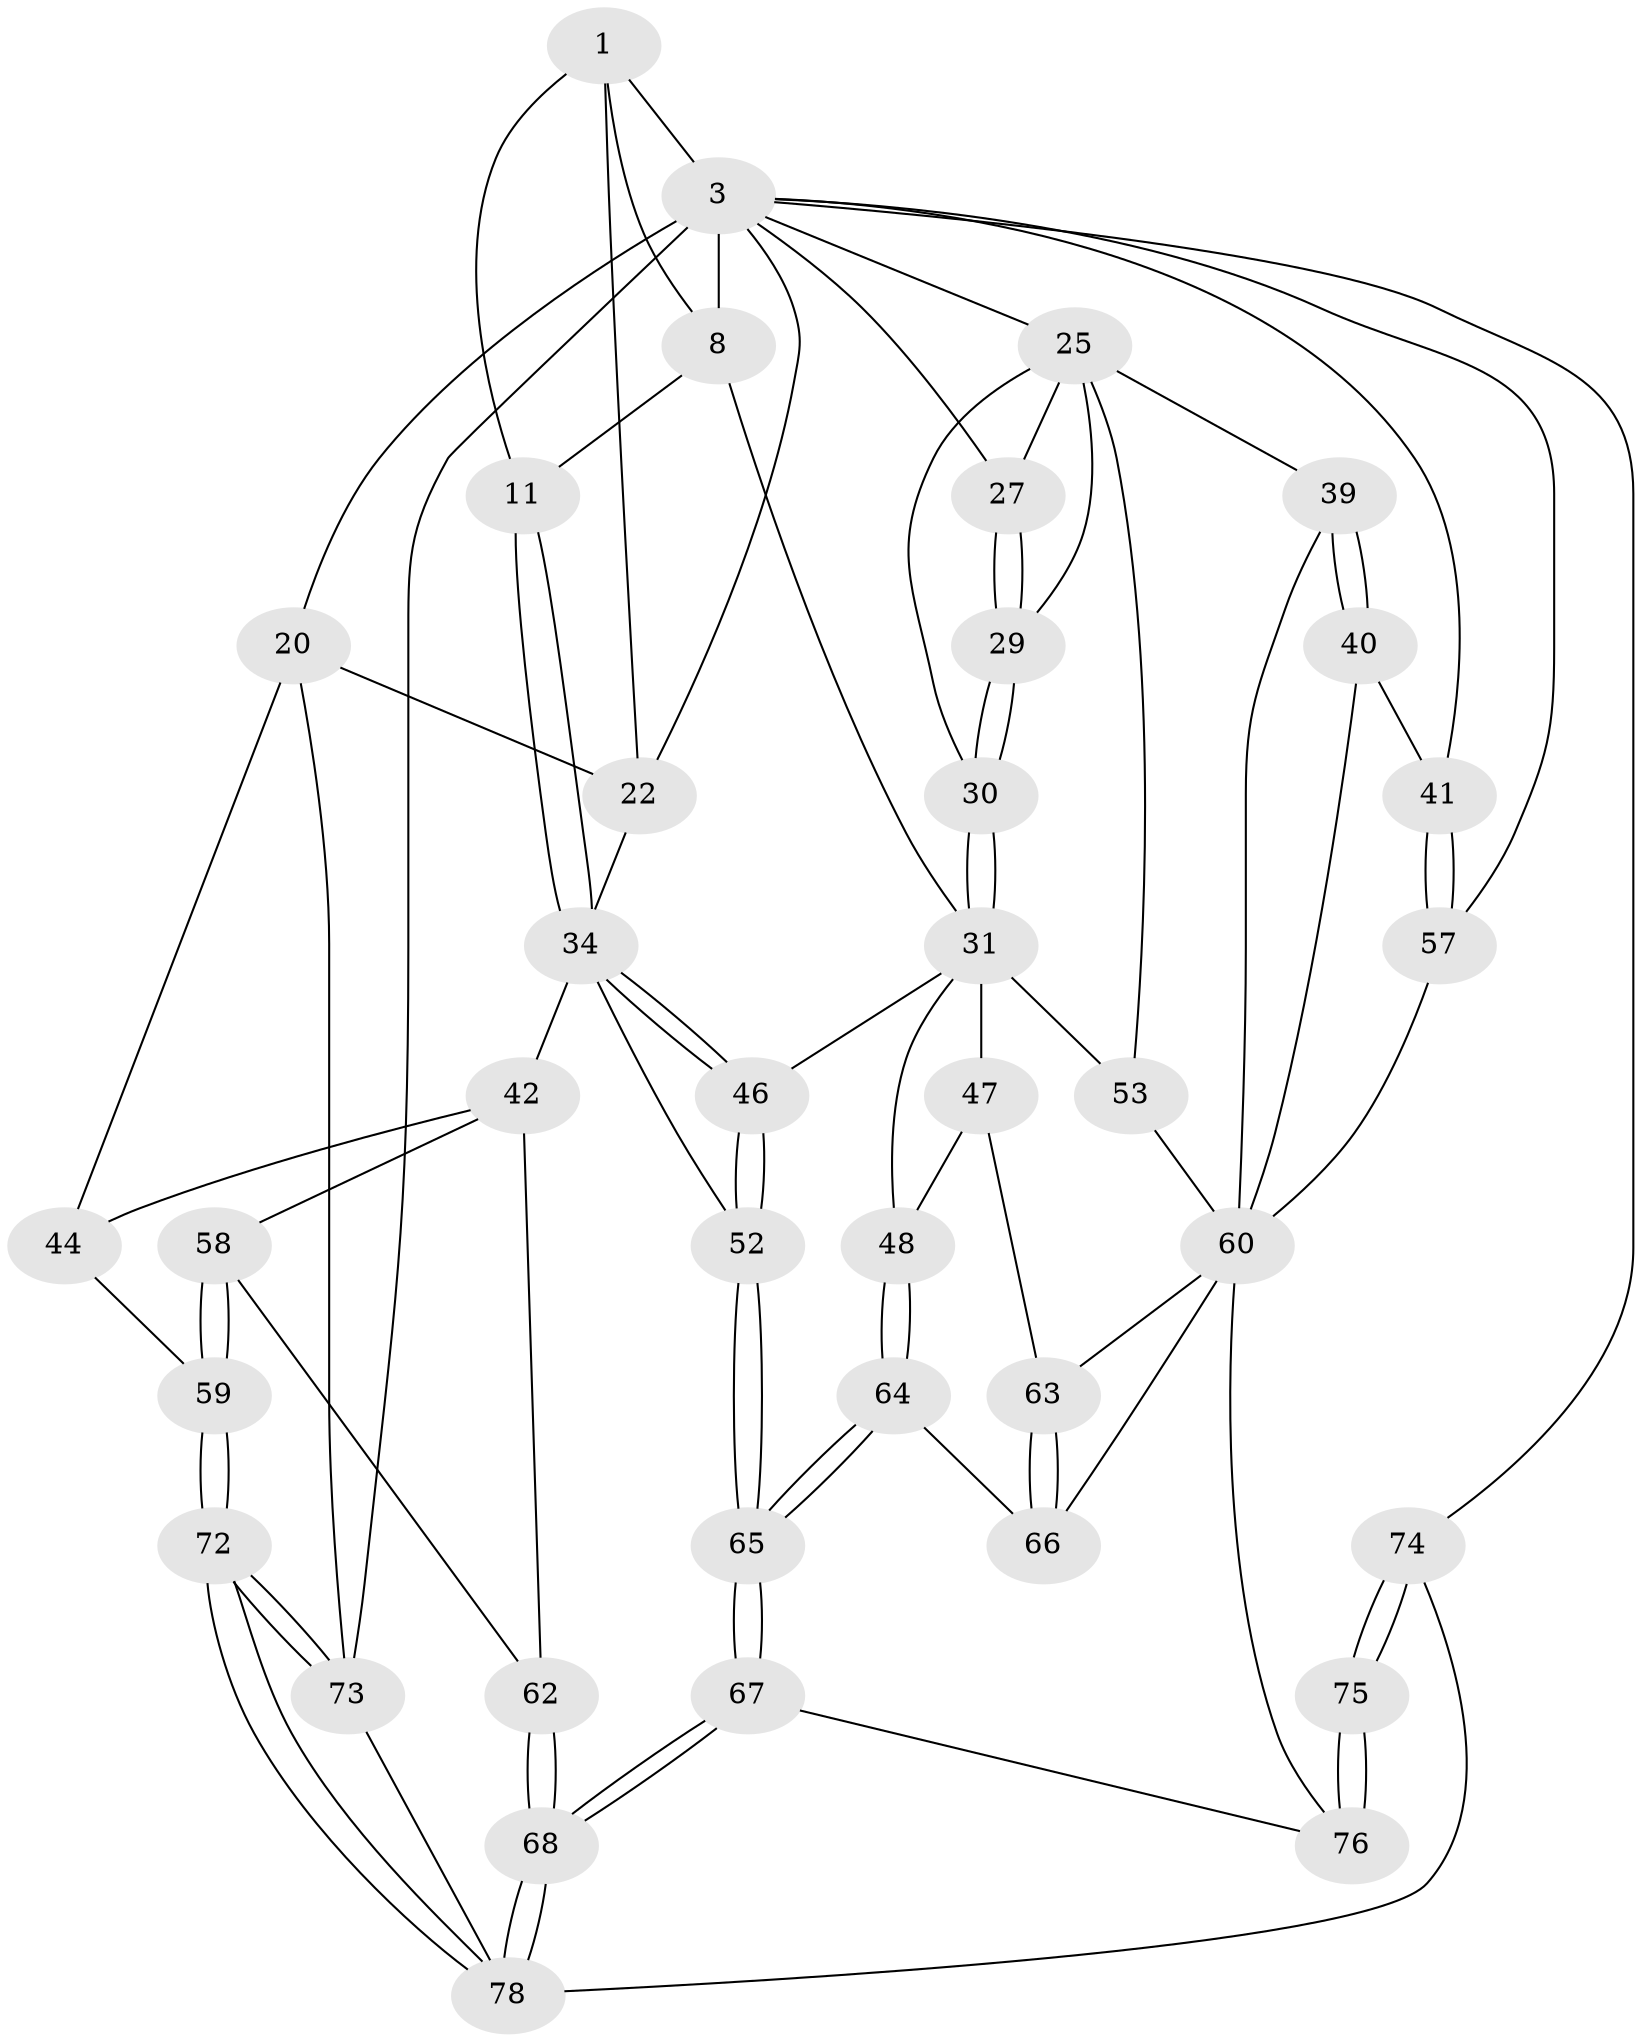 // original degree distribution, {3: 0.02531645569620253, 4: 0.25316455696202533, 5: 0.5063291139240507, 6: 0.21518987341772153}
// Generated by graph-tools (version 1.1) at 2025/27/03/15/25 16:27:58]
// undirected, 39 vertices, 93 edges
graph export_dot {
graph [start="1"]
  node [color=gray90,style=filled];
  1 [pos="+0.5525315876113313+0",super="+2+5"];
  3 [pos="+1+0",super="+12+56+4"];
  8 [pos="+0.7432305602009945+0",super="+9"];
  11 [pos="+0.40829276387231034+0.24992427636954262"];
  20 [pos="+0.10447628426894108+0.14966081630210604",super="+24+21"];
  22 [pos="+0.22261930936560506+0.3451112763076142",super="+23"];
  25 [pos="+0.9088491958017113+0.30671947036602676",super="+26+37"];
  27 [pos="+0.7923378487191253+0.31665176771299275"];
  29 [pos="+0.806301896597985+0.401993310048787"];
  30 [pos="+0.8077688952488802+0.41420658277963046"];
  31 [pos="+0.7824286268916502+0.42417811490264185",super="+54+32"];
  34 [pos="+0.40597646453425024+0.2650603813946479",super="+35"];
  39 [pos="+1+0.47113295266509175"];
  40 [pos="+1+0.48238475788515117"];
  41 [pos="+1+0.48292645790010974"];
  42 [pos="+0.14796378244692973+0.46893631768634747",super="+51+43"];
  44 [pos="+0.03602076816220974+0.4023636836716747",super="+49"];
  46 [pos="+0.5369766206354426+0.45165576316837946"];
  47 [pos="+0.696030769426814+0.5407530418156175",super="+55"];
  48 [pos="+0.6251529313946208+0.5047898426262009"];
  52 [pos="+0.5189055164890944+0.47768962965021133"];
  53 [pos="+0.8323425466722064+0.5274274537181598"];
  57 [pos="+1+0.9560984034654186"];
  58 [pos="+0.103096781639756+0.7447084163050941"];
  59 [pos="+0+0.8506344381922146"];
  60 [pos="+0.8799263177318682+0.577651421732167",super="+61+69"];
  62 [pos="+0.26042790408855+0.7116259364706184"];
  63 [pos="+0.7272048439391751+0.5973400431792246"];
  64 [pos="+0.5941621885742691+0.7183478371302392"];
  65 [pos="+0.5202078360547122+0.7444453142430204"];
  66 [pos="+0.6923434092131167+0.6972737495169211"];
  67 [pos="+0.4331152720228174+0.8237590492795178"];
  68 [pos="+0.42812012670380706+0.825978639759873"];
  72 [pos="+0+1"];
  73 [pos="+0+1"];
  74 [pos="+1+1"];
  75 [pos="+0.9967622202446875+1"];
  76 [pos="+0.8035010593566242+0.8128742026520003",super="+77"];
  78 [pos="+0.4246382813783135+0.8529604418776844",super="+79"];
  1 -- 8;
  1 -- 3 [weight=2];
  1 -- 11;
  1 -- 22;
  3 -- 8 [weight=3];
  3 -- 41;
  3 -- 27;
  3 -- 25;
  3 -- 73;
  3 -- 74;
  3 -- 57;
  3 -- 20 [weight=2];
  3 -- 22;
  8 -- 11;
  8 -- 31;
  11 -- 34;
  11 -- 34;
  20 -- 44 [weight=2];
  20 -- 22;
  20 -- 73;
  22 -- 34;
  25 -- 27;
  25 -- 29;
  25 -- 53;
  25 -- 30;
  25 -- 39;
  27 -- 29;
  27 -- 29;
  29 -- 30;
  29 -- 30;
  30 -- 31;
  30 -- 31;
  31 -- 53;
  31 -- 47 [weight=2];
  31 -- 48;
  31 -- 46;
  34 -- 46;
  34 -- 46;
  34 -- 42 [weight=2];
  34 -- 52;
  39 -- 40;
  39 -- 40;
  39 -- 60;
  40 -- 41;
  40 -- 60;
  41 -- 57;
  41 -- 57;
  42 -- 62;
  42 -- 58;
  42 -- 44;
  44 -- 59;
  46 -- 52;
  46 -- 52;
  47 -- 48;
  47 -- 63;
  48 -- 64;
  48 -- 64;
  52 -- 65;
  52 -- 65;
  53 -- 60;
  57 -- 60;
  58 -- 59;
  58 -- 59;
  58 -- 62;
  59 -- 72;
  59 -- 72;
  60 -- 63;
  60 -- 66;
  60 -- 76;
  62 -- 68;
  62 -- 68;
  63 -- 66;
  63 -- 66;
  64 -- 65;
  64 -- 65;
  64 -- 66;
  65 -- 67;
  65 -- 67;
  67 -- 68;
  67 -- 68;
  67 -- 76;
  68 -- 78;
  68 -- 78;
  72 -- 73;
  72 -- 73;
  72 -- 78;
  72 -- 78;
  73 -- 78;
  74 -- 75;
  74 -- 75;
  74 -- 78;
  75 -- 76 [weight=2];
  75 -- 76;
}
